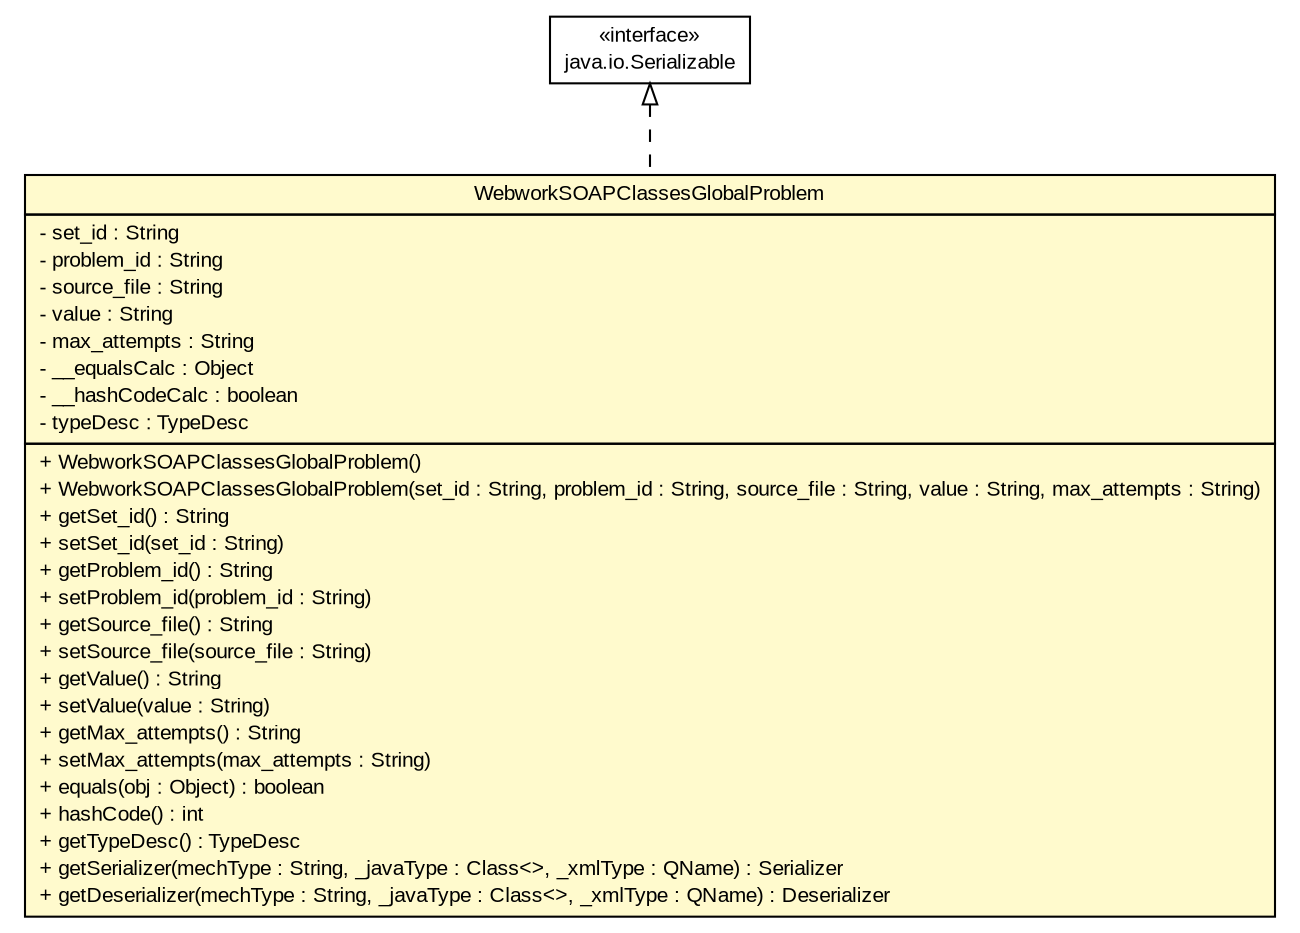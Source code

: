 #!/usr/local/bin/dot
#
# Class diagram 
# Generated by UMLGraph version 5.4 (http://www.umlgraph.org/)
#

digraph G {
	edge [fontname="arial",fontsize=10,labelfontname="arial",labelfontsize=10];
	node [fontname="arial",fontsize=10,shape=plaintext];
	nodesep=0.25;
	ranksep=0.5;
	// edu.missouri.math.webwork.WebworkSOAP.WebworkSOAPClassesGlobalProblem
	c303 [label=<<table title="edu.missouri.math.webwork.WebworkSOAP.WebworkSOAPClassesGlobalProblem" border="0" cellborder="1" cellspacing="0" cellpadding="2" port="p" bgcolor="lemonChiffon" href="./WebworkSOAPClassesGlobalProblem.html">
		<tr><td><table border="0" cellspacing="0" cellpadding="1">
<tr><td align="center" balign="center"> WebworkSOAPClassesGlobalProblem </td></tr>
		</table></td></tr>
		<tr><td><table border="0" cellspacing="0" cellpadding="1">
<tr><td align="left" balign="left"> - set_id : String </td></tr>
<tr><td align="left" balign="left"> - problem_id : String </td></tr>
<tr><td align="left" balign="left"> - source_file : String </td></tr>
<tr><td align="left" balign="left"> - value : String </td></tr>
<tr><td align="left" balign="left"> - max_attempts : String </td></tr>
<tr><td align="left" balign="left"> - __equalsCalc : Object </td></tr>
<tr><td align="left" balign="left"> - __hashCodeCalc : boolean </td></tr>
<tr><td align="left" balign="left"> - typeDesc : TypeDesc </td></tr>
		</table></td></tr>
		<tr><td><table border="0" cellspacing="0" cellpadding="1">
<tr><td align="left" balign="left"> + WebworkSOAPClassesGlobalProblem() </td></tr>
<tr><td align="left" balign="left"> + WebworkSOAPClassesGlobalProblem(set_id : String, problem_id : String, source_file : String, value : String, max_attempts : String) </td></tr>
<tr><td align="left" balign="left"> + getSet_id() : String </td></tr>
<tr><td align="left" balign="left"> + setSet_id(set_id : String) </td></tr>
<tr><td align="left" balign="left"> + getProblem_id() : String </td></tr>
<tr><td align="left" balign="left"> + setProblem_id(problem_id : String) </td></tr>
<tr><td align="left" balign="left"> + getSource_file() : String </td></tr>
<tr><td align="left" balign="left"> + setSource_file(source_file : String) </td></tr>
<tr><td align="left" balign="left"> + getValue() : String </td></tr>
<tr><td align="left" balign="left"> + setValue(value : String) </td></tr>
<tr><td align="left" balign="left"> + getMax_attempts() : String </td></tr>
<tr><td align="left" balign="left"> + setMax_attempts(max_attempts : String) </td></tr>
<tr><td align="left" balign="left"> + equals(obj : Object) : boolean </td></tr>
<tr><td align="left" balign="left"> + hashCode() : int </td></tr>
<tr><td align="left" balign="left"> + getTypeDesc() : TypeDesc </td></tr>
<tr><td align="left" balign="left"> + getSerializer(mechType : String, _javaType : Class&lt;&gt;, _xmlType : QName) : Serializer </td></tr>
<tr><td align="left" balign="left"> + getDeserializer(mechType : String, _javaType : Class&lt;&gt;, _xmlType : QName) : Deserializer </td></tr>
		</table></td></tr>
		</table>>, URL="./WebworkSOAPClassesGlobalProblem.html", fontname="arial", fontcolor="black", fontsize=10.0];
	//edu.missouri.math.webwork.WebworkSOAP.WebworkSOAPClassesGlobalProblem implements java.io.Serializable
	c304:p -> c303:p [dir=back,arrowtail=empty,style=dashed];
	// java.io.Serializable
	c304 [label=<<table title="java.io.Serializable" border="0" cellborder="1" cellspacing="0" cellpadding="2" port="p" href="http://java.sun.com/j2se/1.4.2/docs/api/java/io/Serializable.html">
		<tr><td><table border="0" cellspacing="0" cellpadding="1">
<tr><td align="center" balign="center"> &#171;interface&#187; </td></tr>
<tr><td align="center" balign="center"> java.io.Serializable </td></tr>
		</table></td></tr>
		</table>>, URL="http://java.sun.com/j2se/1.4.2/docs/api/java/io/Serializable.html", fontname="arial", fontcolor="black", fontsize=10.0];
}

